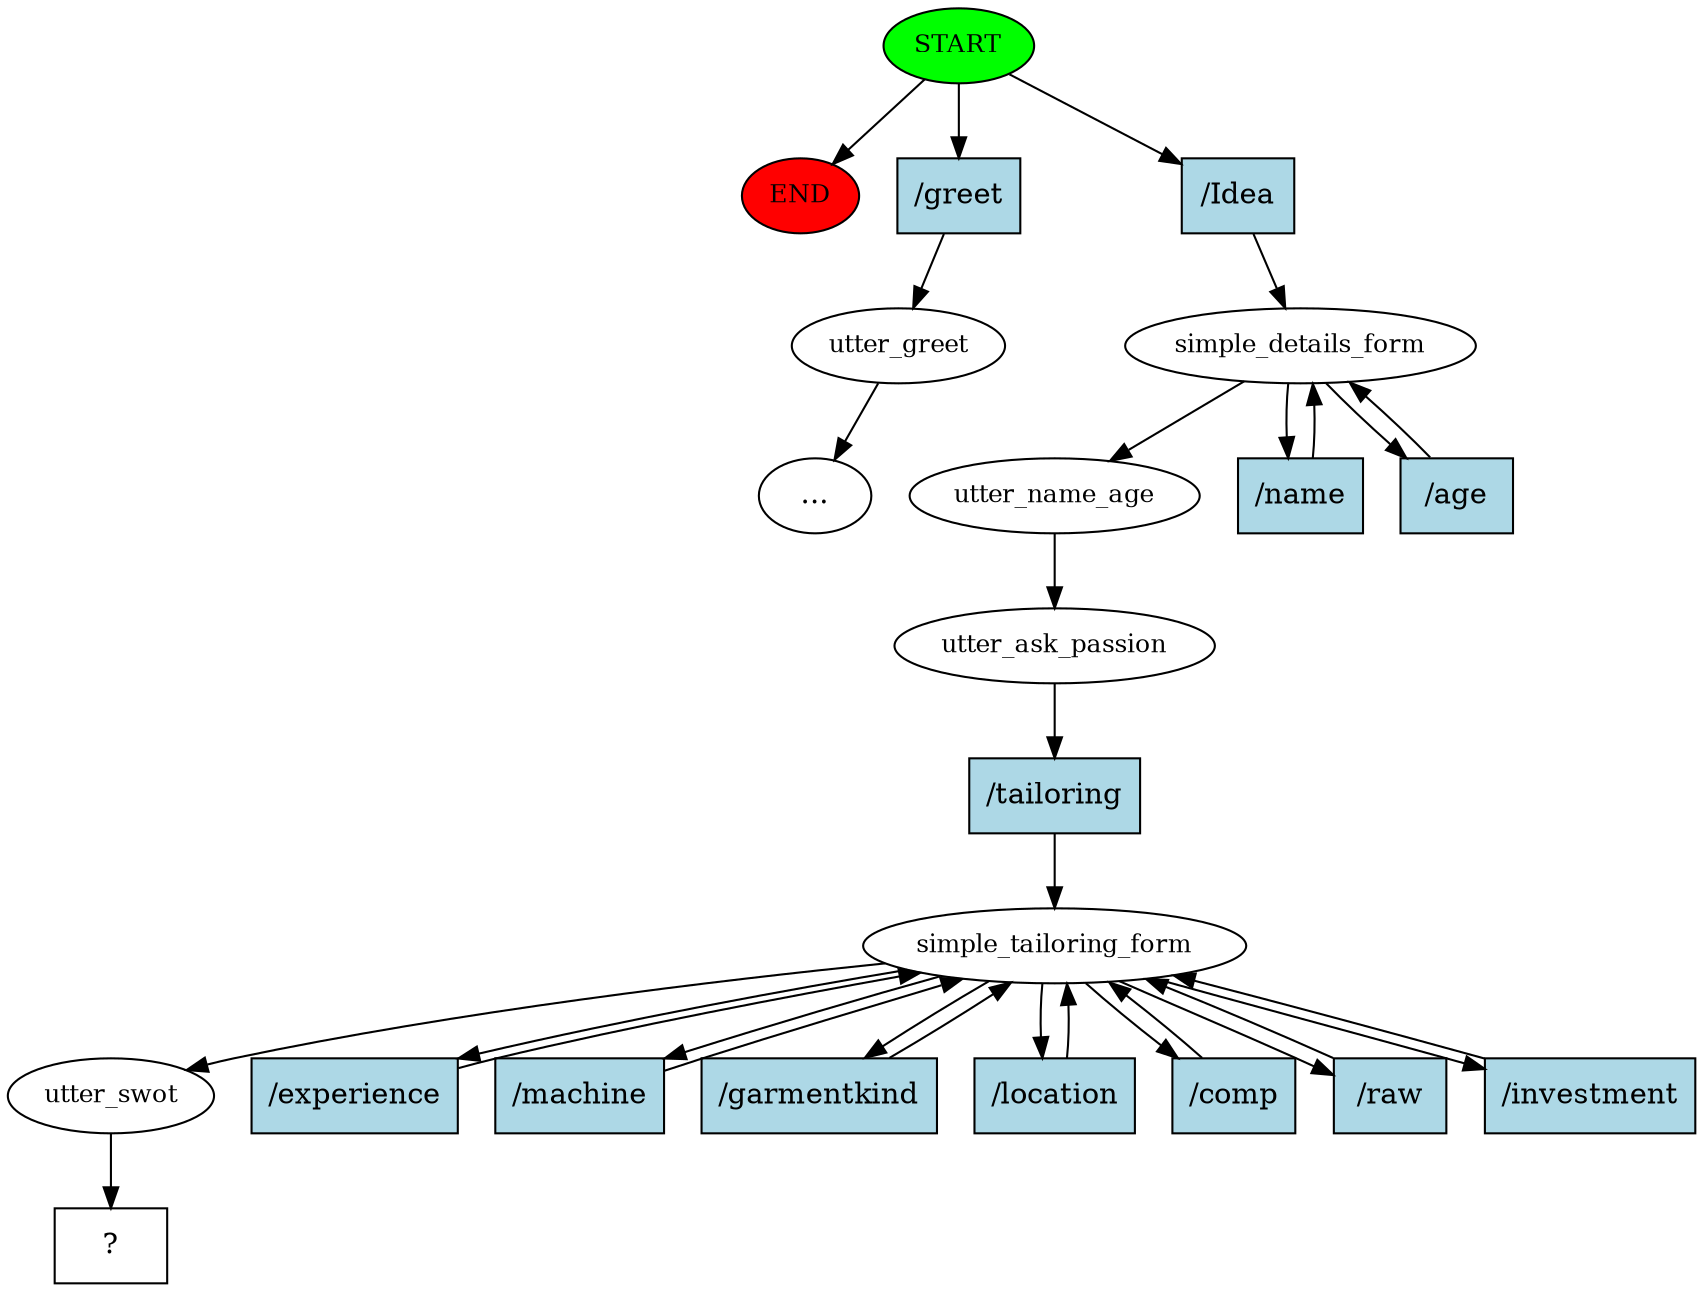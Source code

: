 digraph  {
0 [class="start active", fillcolor=green, fontsize=12, label=START, style=filled];
"-1" [class=end, fillcolor=red, fontsize=12, label=END, style=filled];
1 [class="", fontsize=12, label=utter_greet];
"-5" [class=ellipsis, label="..."];
4 [class=active, fontsize=12, label=simple_details_form];
7 [class=active, fontsize=12, label=utter_name_age];
8 [class=active, fontsize=12, label=utter_ask_passion];
9 [class=active, fontsize=12, label=simple_tailoring_form];
18 [class=active, fontsize=12, label=utter_swot];
19 [class="intent dashed active", label="  ?  ", shape=rect];
20 [class=intent, fillcolor=lightblue, label="/greet", shape=rect, style=filled];
21 [class="intent active", fillcolor=lightblue, label="/Idea", shape=rect, style=filled];
22 [class="intent active", fillcolor=lightblue, label="/name", shape=rect, style=filled];
23 [class="intent active", fillcolor=lightblue, label="/age", shape=rect, style=filled];
24 [class="intent active", fillcolor=lightblue, label="/tailoring", shape=rect, style=filled];
25 [class="intent active", fillcolor=lightblue, label="/experience", shape=rect, style=filled];
26 [class="intent active", fillcolor=lightblue, label="/machine", shape=rect, style=filled];
27 [class="intent active", fillcolor=lightblue, label="/garmentkind", shape=rect, style=filled];
28 [class="intent active", fillcolor=lightblue, label="/location", shape=rect, style=filled];
29 [class="intent active", fillcolor=lightblue, label="/comp", shape=rect, style=filled];
30 [class="intent active", fillcolor=lightblue, label="/raw", shape=rect, style=filled];
31 [class="intent active", fillcolor=lightblue, label="/investment", shape=rect, style=filled];
0 -> "-1"  [class="", key=NONE, label=""];
0 -> 20  [class="", key=0];
0 -> 21  [class=active, key=0];
1 -> "-5"  [class="", key=NONE, label=""];
4 -> 7  [class=active, key=NONE, label=""];
4 -> 22  [class=active, key=0];
4 -> 23  [class=active, key=0];
7 -> 8  [class=active, key=NONE, label=""];
8 -> 24  [class=active, key=0];
9 -> 18  [class=active, key=NONE, label=""];
9 -> 25  [class=active, key=0];
9 -> 26  [class=active, key=0];
9 -> 27  [class=active, key=0];
9 -> 28  [class=active, key=0];
9 -> 29  [class=active, key=0];
9 -> 30  [class=active, key=0];
9 -> 31  [class=active, key=0];
18 -> 19  [class=active, key=NONE, label=""];
20 -> 1  [class="", key=0];
21 -> 4  [class=active, key=0];
22 -> 4  [class=active, key=0];
23 -> 4  [class=active, key=0];
24 -> 9  [class=active, key=0];
25 -> 9  [class=active, key=0];
26 -> 9  [class=active, key=0];
27 -> 9  [class=active, key=0];
28 -> 9  [class=active, key=0];
29 -> 9  [class=active, key=0];
30 -> 9  [class=active, key=0];
31 -> 9  [class=active, key=0];
}
